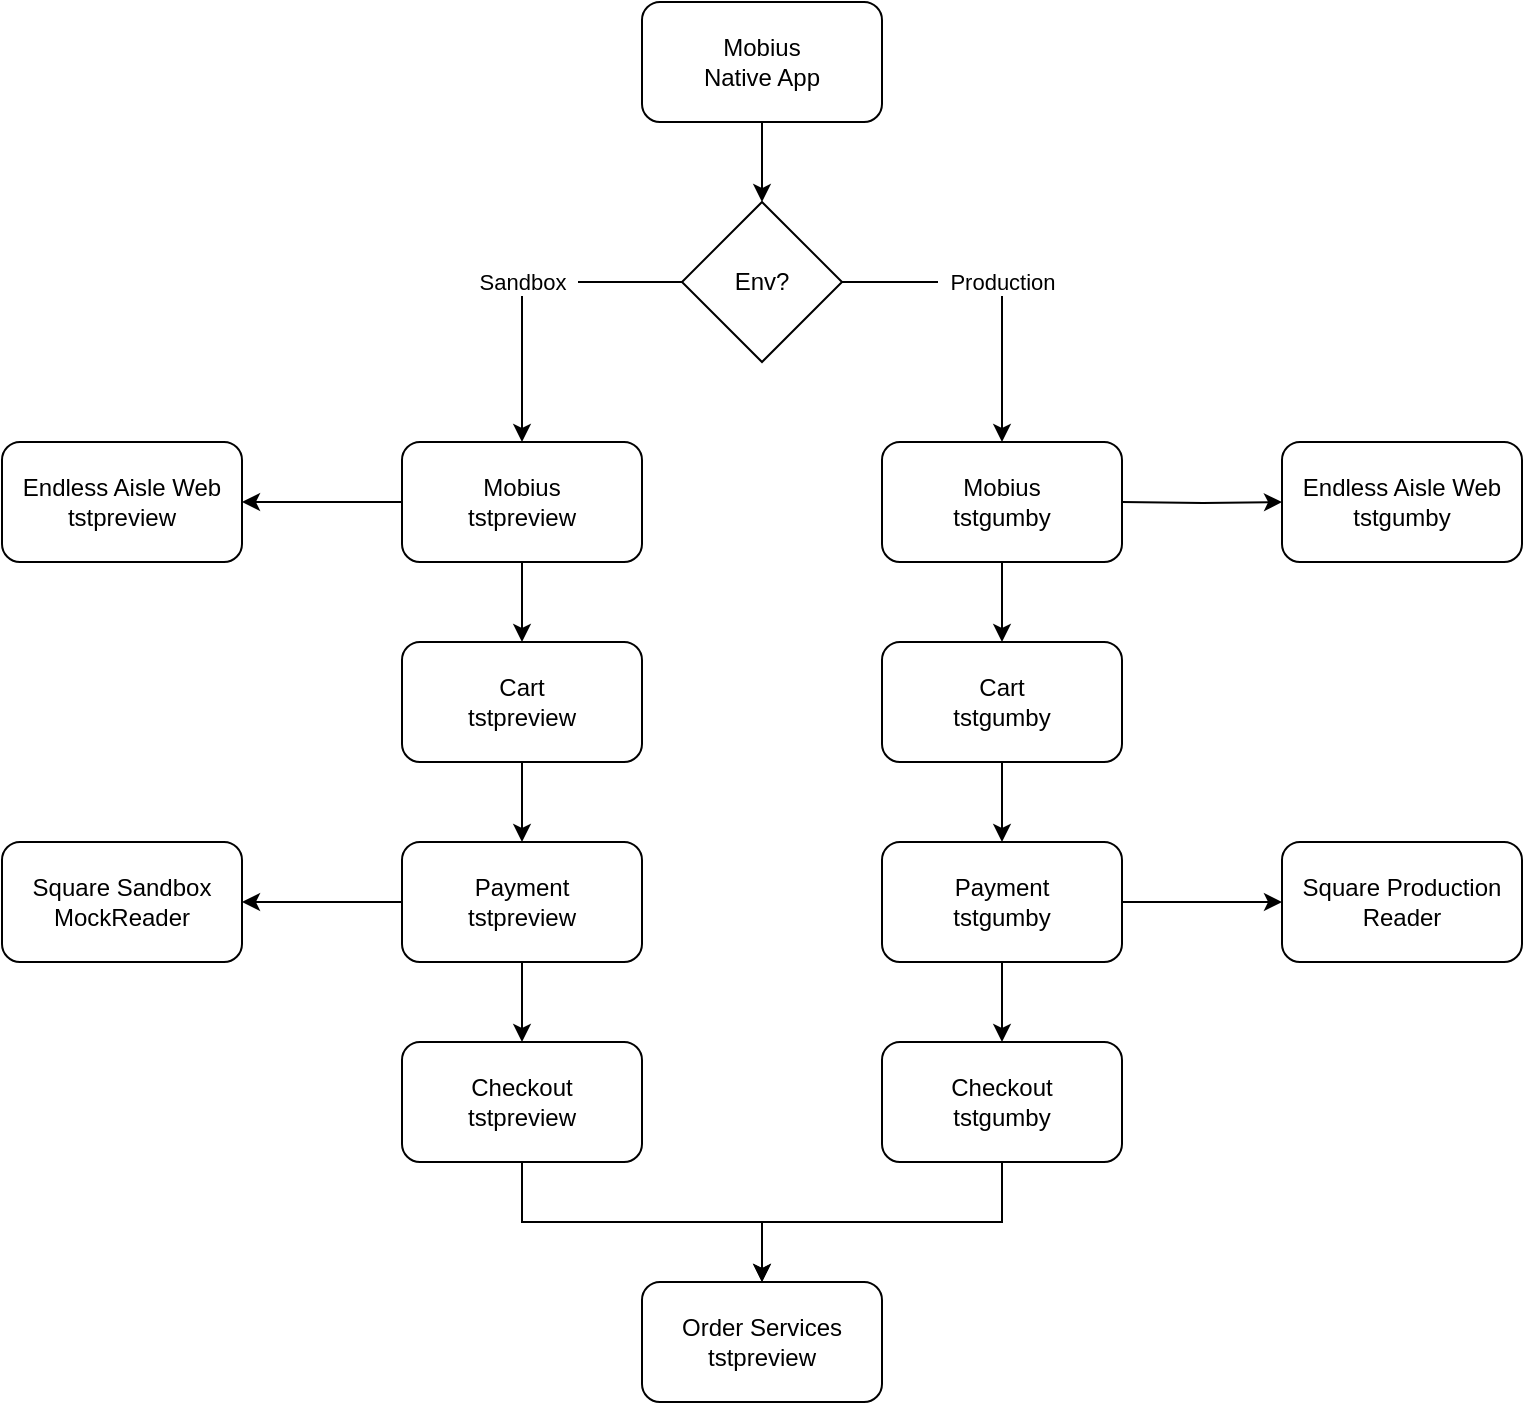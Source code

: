 <mxfile version="20.8.11" type="device"><diagram id="MAc5ok5BBbpP3KfM41sd" name="Page-1"><mxGraphModel dx="2044" dy="767" grid="1" gridSize="10" guides="1" tooltips="1" connect="1" arrows="1" fold="1" page="1" pageScale="1" pageWidth="850" pageHeight="1100" math="0" shadow="0"><root><mxCell id="0"/><mxCell id="1" parent="0"/><mxCell id="BQY3w9m7DmTlrLnmR7KT-19" value="" style="edgeStyle=orthogonalEdgeStyle;rounded=0;orthogonalLoop=1;jettySize=auto;html=1;" parent="1" source="BQY3w9m7DmTlrLnmR7KT-1" target="BQY3w9m7DmTlrLnmR7KT-9" edge="1"><mxGeometry relative="1" as="geometry"/></mxCell><mxCell id="BQY3w9m7DmTlrLnmR7KT-27" value="" style="edgeStyle=orthogonalEdgeStyle;rounded=0;orthogonalLoop=1;jettySize=auto;html=1;" parent="1" source="BQY3w9m7DmTlrLnmR7KT-1" target="BQY3w9m7DmTlrLnmR7KT-18" edge="1"><mxGeometry relative="1" as="geometry"/></mxCell><mxCell id="BQY3w9m7DmTlrLnmR7KT-1" value="Mobius&lt;br&gt;tstpreview" style="rounded=1;whiteSpace=wrap;html=1;" parent="1" vertex="1"><mxGeometry x="120" y="260" width="120" height="60" as="geometry"/></mxCell><mxCell id="BQY3w9m7DmTlrLnmR7KT-22" value="" style="edgeStyle=orthogonalEdgeStyle;rounded=0;orthogonalLoop=1;jettySize=auto;html=1;" parent="1" source="BQY3w9m7DmTlrLnmR7KT-2" target="BQY3w9m7DmTlrLnmR7KT-12" edge="1"><mxGeometry relative="1" as="geometry"/></mxCell><mxCell id="BQY3w9m7DmTlrLnmR7KT-2" value="Mobius&lt;br&gt;tstgumby" style="rounded=1;whiteSpace=wrap;html=1;" parent="1" vertex="1"><mxGeometry x="360" y="260" width="120" height="60" as="geometry"/></mxCell><mxCell id="BQY3w9m7DmTlrLnmR7KT-8" value="" style="edgeStyle=orthogonalEdgeStyle;rounded=0;orthogonalLoop=1;jettySize=auto;html=1;" parent="1" source="BQY3w9m7DmTlrLnmR7KT-3" target="BQY3w9m7DmTlrLnmR7KT-4" edge="1"><mxGeometry relative="1" as="geometry"/></mxCell><mxCell id="BQY3w9m7DmTlrLnmR7KT-3" value="Mobius&lt;br&gt;Native App" style="rounded=1;whiteSpace=wrap;html=1;" parent="1" vertex="1"><mxGeometry x="240" y="40" width="120" height="60" as="geometry"/></mxCell><mxCell id="BQY3w9m7DmTlrLnmR7KT-4" value="Env?" style="rhombus;whiteSpace=wrap;html=1;" parent="1" vertex="1"><mxGeometry x="260" y="140" width="80" height="80" as="geometry"/></mxCell><mxCell id="BQY3w9m7DmTlrLnmR7KT-5" value="&amp;nbsp; Production&amp;nbsp;&amp;nbsp;" style="endArrow=classic;html=1;rounded=0;exitX=1;exitY=0.5;exitDx=0;exitDy=0;entryX=0.5;entryY=0;entryDx=0;entryDy=0;" parent="1" source="BQY3w9m7DmTlrLnmR7KT-4" target="BQY3w9m7DmTlrLnmR7KT-2" edge="1"><mxGeometry width="50" height="50" relative="1" as="geometry"><mxPoint x="340" y="190" as="sourcePoint"/><mxPoint x="390" y="140" as="targetPoint"/><Array as="points"><mxPoint x="420" y="180"/></Array></mxGeometry></mxCell><mxCell id="BQY3w9m7DmTlrLnmR7KT-6" value="" style="endArrow=classic;html=1;rounded=0;exitX=0;exitY=0.5;exitDx=0;exitDy=0;entryX=0.5;entryY=0;entryDx=0;entryDy=0;" parent="1" source="BQY3w9m7DmTlrLnmR7KT-4" target="BQY3w9m7DmTlrLnmR7KT-1" edge="1"><mxGeometry width="50" height="50" relative="1" as="geometry"><mxPoint x="340" y="190" as="sourcePoint"/><mxPoint x="390" y="140" as="targetPoint"/><Array as="points"><mxPoint x="180" y="180"/></Array></mxGeometry></mxCell><mxCell id="BQY3w9m7DmTlrLnmR7KT-7" value="&amp;nbsp; Sandbox&amp;nbsp;&amp;nbsp;" style="edgeLabel;html=1;align=center;verticalAlign=middle;resizable=0;points=[];" parent="BQY3w9m7DmTlrLnmR7KT-6" vertex="1" connectable="0"><mxGeometry x="-0.125" relative="1" as="geometry"><mxPoint x="-10" as="offset"/></mxGeometry></mxCell><mxCell id="BQY3w9m7DmTlrLnmR7KT-20" value="" style="edgeStyle=orthogonalEdgeStyle;rounded=0;orthogonalLoop=1;jettySize=auto;html=1;" parent="1" source="BQY3w9m7DmTlrLnmR7KT-9" target="BQY3w9m7DmTlrLnmR7KT-10" edge="1"><mxGeometry relative="1" as="geometry"/></mxCell><mxCell id="BQY3w9m7DmTlrLnmR7KT-9" value="Cart&lt;br&gt;tstpreview" style="rounded=1;whiteSpace=wrap;html=1;" parent="1" vertex="1"><mxGeometry x="120" y="360" width="120" height="60" as="geometry"/></mxCell><mxCell id="BQY3w9m7DmTlrLnmR7KT-21" value="" style="edgeStyle=orthogonalEdgeStyle;rounded=0;orthogonalLoop=1;jettySize=auto;html=1;" parent="1" source="BQY3w9m7DmTlrLnmR7KT-10" target="BQY3w9m7DmTlrLnmR7KT-11" edge="1"><mxGeometry relative="1" as="geometry"/></mxCell><mxCell id="BQY3w9m7DmTlrLnmR7KT-26" value="" style="edgeStyle=orthogonalEdgeStyle;rounded=0;orthogonalLoop=1;jettySize=auto;html=1;" parent="1" source="BQY3w9m7DmTlrLnmR7KT-10" target="BQY3w9m7DmTlrLnmR7KT-17" edge="1"><mxGeometry relative="1" as="geometry"/></mxCell><mxCell id="BQY3w9m7DmTlrLnmR7KT-10" value="Payment&lt;br&gt;tstpreview" style="rounded=1;whiteSpace=wrap;html=1;" parent="1" vertex="1"><mxGeometry x="120" y="460" width="120" height="60" as="geometry"/></mxCell><mxCell id="BQY3w9m7DmTlrLnmR7KT-29" value="" style="edgeStyle=orthogonalEdgeStyle;rounded=0;orthogonalLoop=1;jettySize=auto;html=1;entryX=0.5;entryY=0;entryDx=0;entryDy=0;" parent="1" source="BQY3w9m7DmTlrLnmR7KT-11" target="BQY3w9m7DmTlrLnmR7KT-15" edge="1"><mxGeometry relative="1" as="geometry"><mxPoint x="180" y="700" as="targetPoint"/></mxGeometry></mxCell><mxCell id="BQY3w9m7DmTlrLnmR7KT-11" value="Checkout&lt;br&gt;tstpreview" style="rounded=1;whiteSpace=wrap;html=1;" parent="1" vertex="1"><mxGeometry x="120" y="560" width="120" height="60" as="geometry"/></mxCell><mxCell id="BQY3w9m7DmTlrLnmR7KT-23" value="" style="edgeStyle=orthogonalEdgeStyle;rounded=0;orthogonalLoop=1;jettySize=auto;html=1;" parent="1" source="BQY3w9m7DmTlrLnmR7KT-12" target="BQY3w9m7DmTlrLnmR7KT-13" edge="1"><mxGeometry relative="1" as="geometry"/></mxCell><mxCell id="BQY3w9m7DmTlrLnmR7KT-12" value="Cart&lt;br&gt;tstgumby" style="rounded=1;whiteSpace=wrap;html=1;" parent="1" vertex="1"><mxGeometry x="360" y="360" width="120" height="60" as="geometry"/></mxCell><mxCell id="BQY3w9m7DmTlrLnmR7KT-24" value="" style="edgeStyle=orthogonalEdgeStyle;rounded=0;orthogonalLoop=1;jettySize=auto;html=1;" parent="1" source="BQY3w9m7DmTlrLnmR7KT-13" target="BQY3w9m7DmTlrLnmR7KT-14" edge="1"><mxGeometry relative="1" as="geometry"/></mxCell><mxCell id="BQY3w9m7DmTlrLnmR7KT-25" value="" style="edgeStyle=orthogonalEdgeStyle;rounded=0;orthogonalLoop=1;jettySize=auto;html=1;" parent="1" source="BQY3w9m7DmTlrLnmR7KT-13" target="BQY3w9m7DmTlrLnmR7KT-16" edge="1"><mxGeometry relative="1" as="geometry"/></mxCell><mxCell id="BQY3w9m7DmTlrLnmR7KT-13" value="Payment&lt;br&gt;tstgumby" style="rounded=1;whiteSpace=wrap;html=1;" parent="1" vertex="1"><mxGeometry x="360" y="460" width="120" height="60" as="geometry"/></mxCell><mxCell id="BQY3w9m7DmTlrLnmR7KT-31" value="" style="edgeStyle=orthogonalEdgeStyle;rounded=0;orthogonalLoop=1;jettySize=auto;html=1;entryX=0.5;entryY=0;entryDx=0;entryDy=0;" parent="1" source="BQY3w9m7DmTlrLnmR7KT-14" target="BQY3w9m7DmTlrLnmR7KT-15" edge="1"><mxGeometry relative="1" as="geometry"><mxPoint x="420" y="700" as="targetPoint"/></mxGeometry></mxCell><mxCell id="BQY3w9m7DmTlrLnmR7KT-14" value="Checkout&lt;br&gt;tstgumby" style="rounded=1;whiteSpace=wrap;html=1;" parent="1" vertex="1"><mxGeometry x="360" y="560" width="120" height="60" as="geometry"/></mxCell><mxCell id="BQY3w9m7DmTlrLnmR7KT-15" value="Order Services&lt;br&gt;tstpreview" style="rounded=1;whiteSpace=wrap;html=1;" parent="1" vertex="1"><mxGeometry x="240" y="680" width="120" height="60" as="geometry"/></mxCell><mxCell id="BQY3w9m7DmTlrLnmR7KT-16" value="Square Production&lt;br&gt;Reader" style="rounded=1;whiteSpace=wrap;html=1;" parent="1" vertex="1"><mxGeometry x="560" y="460" width="120" height="60" as="geometry"/></mxCell><mxCell id="BQY3w9m7DmTlrLnmR7KT-17" value="Square Sandbox&lt;br&gt;MockReader" style="rounded=1;whiteSpace=wrap;html=1;" parent="1" vertex="1"><mxGeometry x="-80" y="460" width="120" height="60" as="geometry"/></mxCell><mxCell id="BQY3w9m7DmTlrLnmR7KT-18" value="Endless Aisle Web&lt;br&gt;tstpreview" style="rounded=1;whiteSpace=wrap;html=1;" parent="1" vertex="1"><mxGeometry x="-80" y="260" width="120" height="60" as="geometry"/></mxCell><mxCell id="BQY3w9m7DmTlrLnmR7KT-35" value="Endless Aisle Web&lt;br&gt;tstgumby" style="rounded=1;whiteSpace=wrap;html=1;" parent="1" vertex="1"><mxGeometry x="560" y="260" width="120" height="60" as="geometry"/></mxCell><mxCell id="ItLx8hFC-7aVYwUB0lei-1" value="" style="edgeStyle=orthogonalEdgeStyle;rounded=0;orthogonalLoop=1;jettySize=auto;html=1;entryX=0;entryY=0.5;entryDx=0;entryDy=0;" edge="1" parent="1" target="BQY3w9m7DmTlrLnmR7KT-35"><mxGeometry relative="1" as="geometry"><mxPoint x="480" y="290" as="sourcePoint"/><mxPoint x="50" y="300" as="targetPoint"/></mxGeometry></mxCell></root></mxGraphModel></diagram></mxfile>